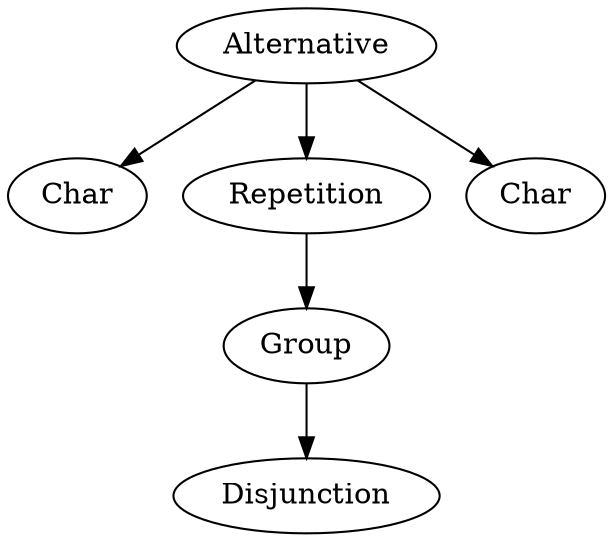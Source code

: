 digraph G {
  "Alternative0.6207992456630074" [ label = "Alternative" ];
  "Char0.2544664372683769" [ label = "Char" ];
  "Repetition0.5145067407263193" [ label = "Repetition" ];
  "Group0.47853752601633026" [ label = "Group" ];
  "Disjunction0.4366651284488823" [ label = "Disjunction" ];
  "Char0.8794307654797182" [ label = "Char" ];
  "Alternative0.6207992456630074" -> "Char0.2544664372683769";
  "Alternative0.6207992456630074" -> "Repetition0.5145067407263193";
  "Repetition0.5145067407263193" -> "Group0.47853752601633026";
  "Group0.47853752601633026" -> "Disjunction0.4366651284488823";
  "Alternative0.6207992456630074" -> "Char0.8794307654797182";
}

